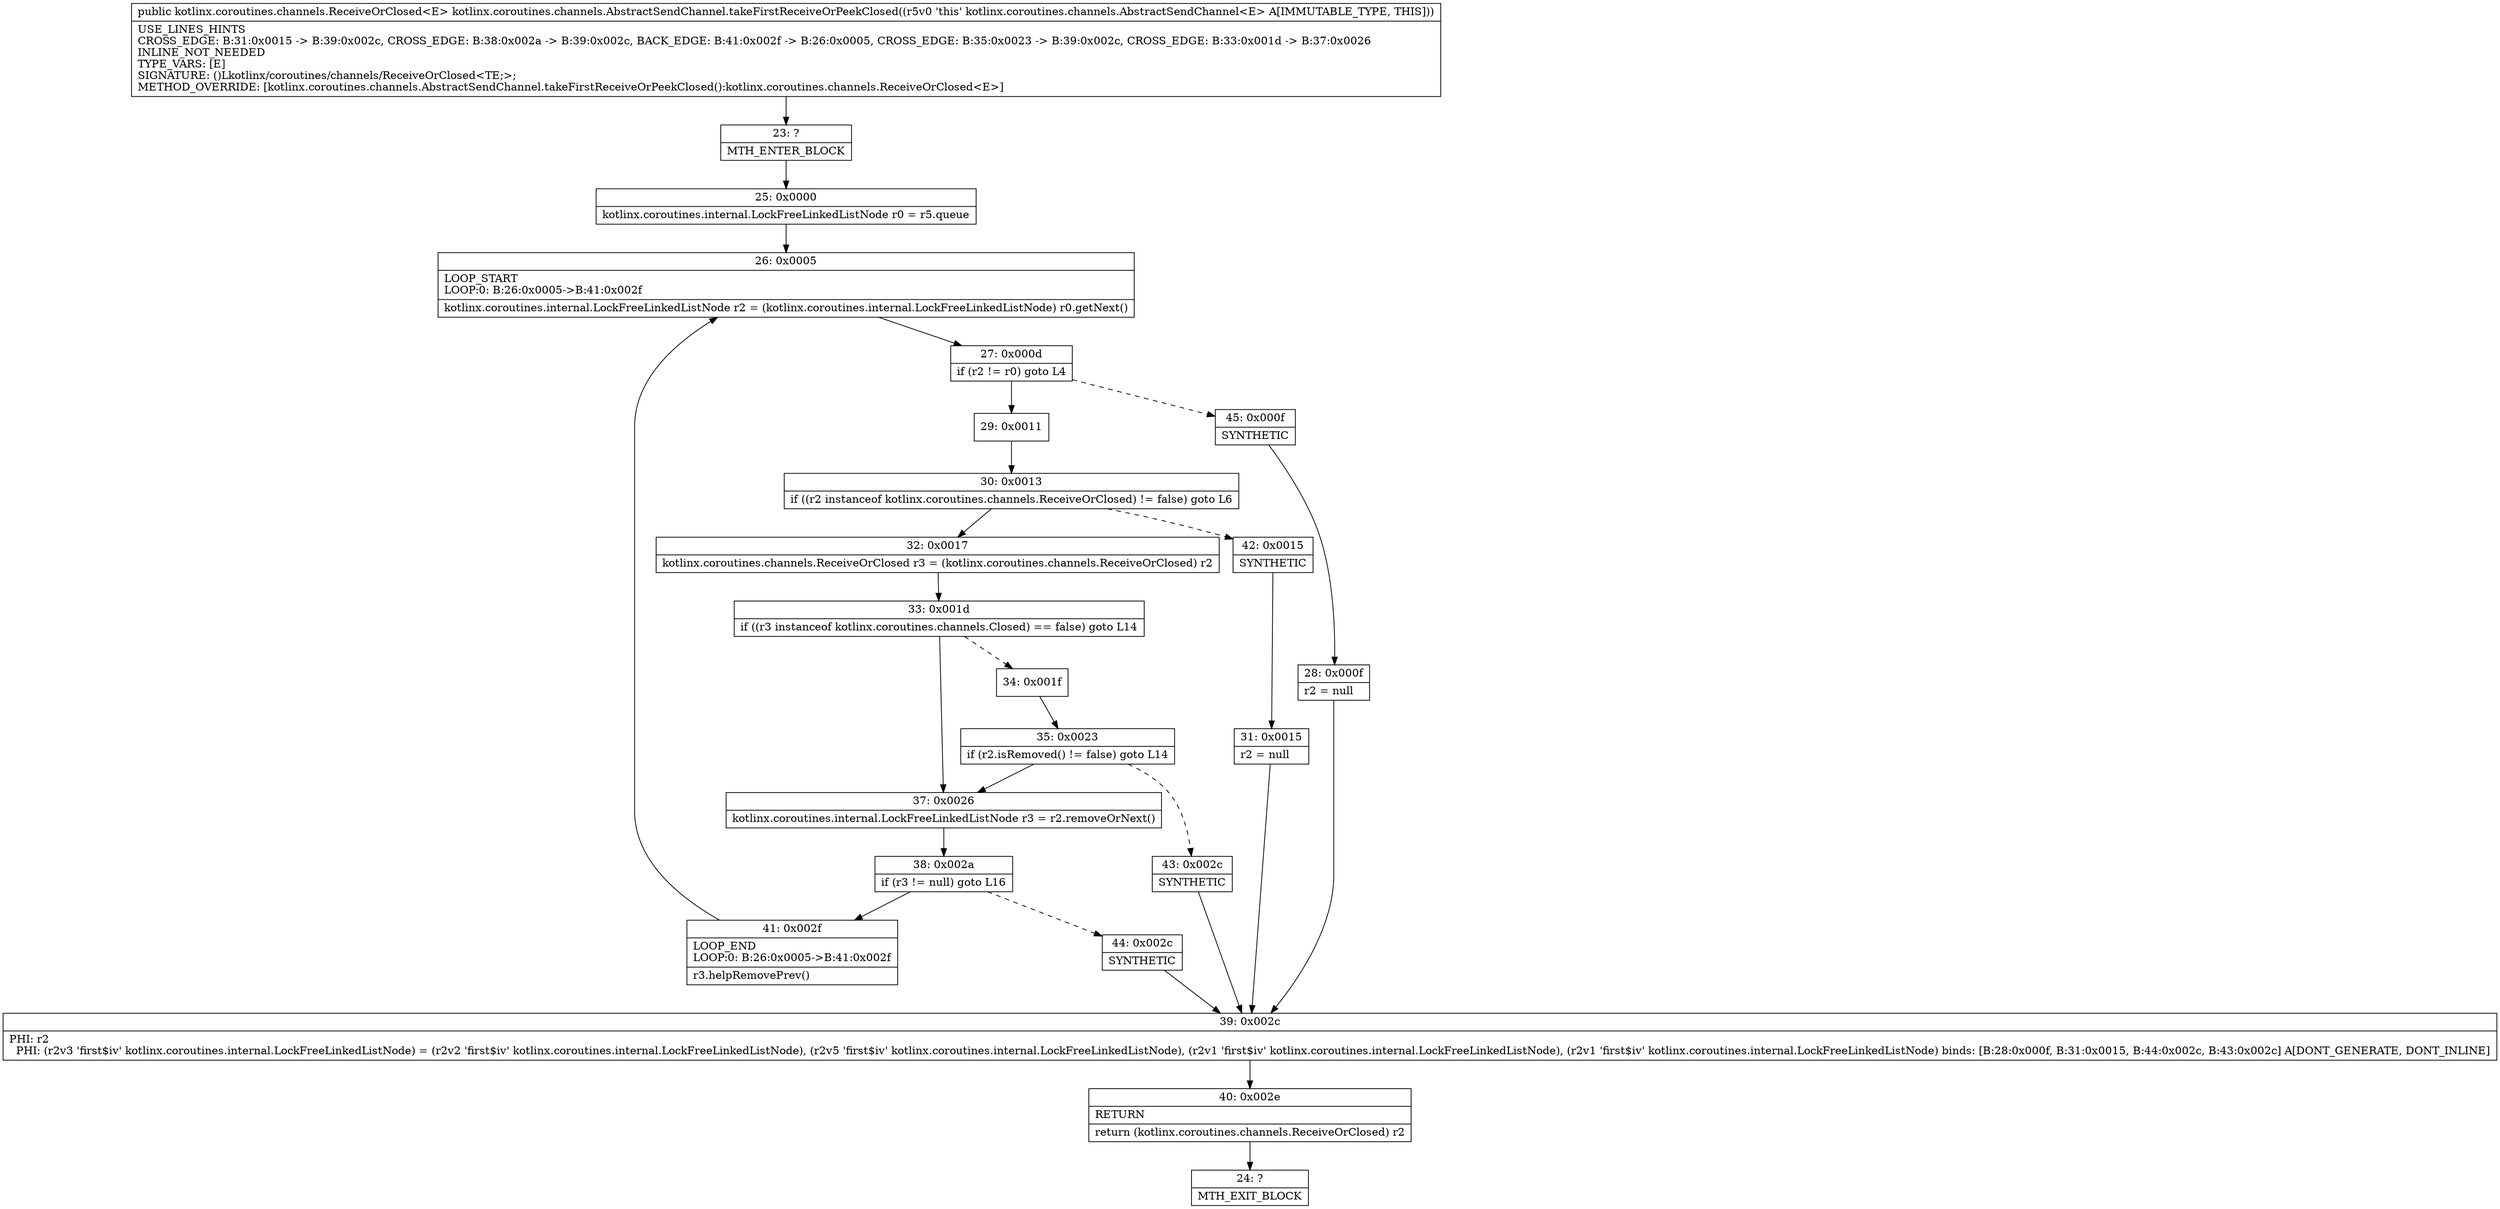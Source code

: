 digraph "CFG forkotlinx.coroutines.channels.AbstractSendChannel.takeFirstReceiveOrPeekClosed()Lkotlinx\/coroutines\/channels\/ReceiveOrClosed;" {
Node_23 [shape=record,label="{23\:\ ?|MTH_ENTER_BLOCK\l}"];
Node_25 [shape=record,label="{25\:\ 0x0000|kotlinx.coroutines.internal.LockFreeLinkedListNode r0 = r5.queue\l}"];
Node_26 [shape=record,label="{26\:\ 0x0005|LOOP_START\lLOOP:0: B:26:0x0005\-\>B:41:0x002f\l|kotlinx.coroutines.internal.LockFreeLinkedListNode r2 = (kotlinx.coroutines.internal.LockFreeLinkedListNode) r0.getNext()\l}"];
Node_27 [shape=record,label="{27\:\ 0x000d|if (r2 != r0) goto L4\l}"];
Node_29 [shape=record,label="{29\:\ 0x0011}"];
Node_30 [shape=record,label="{30\:\ 0x0013|if ((r2 instanceof kotlinx.coroutines.channels.ReceiveOrClosed) != false) goto L6\l}"];
Node_32 [shape=record,label="{32\:\ 0x0017|kotlinx.coroutines.channels.ReceiveOrClosed r3 = (kotlinx.coroutines.channels.ReceiveOrClosed) r2\l}"];
Node_33 [shape=record,label="{33\:\ 0x001d|if ((r3 instanceof kotlinx.coroutines.channels.Closed) == false) goto L14\l}"];
Node_34 [shape=record,label="{34\:\ 0x001f}"];
Node_35 [shape=record,label="{35\:\ 0x0023|if (r2.isRemoved() != false) goto L14\l}"];
Node_43 [shape=record,label="{43\:\ 0x002c|SYNTHETIC\l}"];
Node_39 [shape=record,label="{39\:\ 0x002c|PHI: r2 \l  PHI: (r2v3 'first$iv' kotlinx.coroutines.internal.LockFreeLinkedListNode) = (r2v2 'first$iv' kotlinx.coroutines.internal.LockFreeLinkedListNode), (r2v5 'first$iv' kotlinx.coroutines.internal.LockFreeLinkedListNode), (r2v1 'first$iv' kotlinx.coroutines.internal.LockFreeLinkedListNode), (r2v1 'first$iv' kotlinx.coroutines.internal.LockFreeLinkedListNode) binds: [B:28:0x000f, B:31:0x0015, B:44:0x002c, B:43:0x002c] A[DONT_GENERATE, DONT_INLINE]\l}"];
Node_40 [shape=record,label="{40\:\ 0x002e|RETURN\l|return (kotlinx.coroutines.channels.ReceiveOrClosed) r2\l}"];
Node_24 [shape=record,label="{24\:\ ?|MTH_EXIT_BLOCK\l}"];
Node_37 [shape=record,label="{37\:\ 0x0026|kotlinx.coroutines.internal.LockFreeLinkedListNode r3 = r2.removeOrNext()\l}"];
Node_38 [shape=record,label="{38\:\ 0x002a|if (r3 != null) goto L16\l}"];
Node_41 [shape=record,label="{41\:\ 0x002f|LOOP_END\lLOOP:0: B:26:0x0005\-\>B:41:0x002f\l|r3.helpRemovePrev()\l}"];
Node_44 [shape=record,label="{44\:\ 0x002c|SYNTHETIC\l}"];
Node_42 [shape=record,label="{42\:\ 0x0015|SYNTHETIC\l}"];
Node_31 [shape=record,label="{31\:\ 0x0015|r2 = null\l}"];
Node_45 [shape=record,label="{45\:\ 0x000f|SYNTHETIC\l}"];
Node_28 [shape=record,label="{28\:\ 0x000f|r2 = null\l}"];
MethodNode[shape=record,label="{public kotlinx.coroutines.channels.ReceiveOrClosed\<E\> kotlinx.coroutines.channels.AbstractSendChannel.takeFirstReceiveOrPeekClosed((r5v0 'this' kotlinx.coroutines.channels.AbstractSendChannel\<E\> A[IMMUTABLE_TYPE, THIS]))  | USE_LINES_HINTS\lCROSS_EDGE: B:31:0x0015 \-\> B:39:0x002c, CROSS_EDGE: B:38:0x002a \-\> B:39:0x002c, BACK_EDGE: B:41:0x002f \-\> B:26:0x0005, CROSS_EDGE: B:35:0x0023 \-\> B:39:0x002c, CROSS_EDGE: B:33:0x001d \-\> B:37:0x0026\lINLINE_NOT_NEEDED\lTYPE_VARS: [E]\lSIGNATURE: ()Lkotlinx\/coroutines\/channels\/ReceiveOrClosed\<TE;\>;\lMETHOD_OVERRIDE: [kotlinx.coroutines.channels.AbstractSendChannel.takeFirstReceiveOrPeekClosed():kotlinx.coroutines.channels.ReceiveOrClosed\<E\>]\l}"];
MethodNode -> Node_23;Node_23 -> Node_25;
Node_25 -> Node_26;
Node_26 -> Node_27;
Node_27 -> Node_29;
Node_27 -> Node_45[style=dashed];
Node_29 -> Node_30;
Node_30 -> Node_32;
Node_30 -> Node_42[style=dashed];
Node_32 -> Node_33;
Node_33 -> Node_34[style=dashed];
Node_33 -> Node_37;
Node_34 -> Node_35;
Node_35 -> Node_37;
Node_35 -> Node_43[style=dashed];
Node_43 -> Node_39;
Node_39 -> Node_40;
Node_40 -> Node_24;
Node_37 -> Node_38;
Node_38 -> Node_41;
Node_38 -> Node_44[style=dashed];
Node_41 -> Node_26;
Node_44 -> Node_39;
Node_42 -> Node_31;
Node_31 -> Node_39;
Node_45 -> Node_28;
Node_28 -> Node_39;
}

